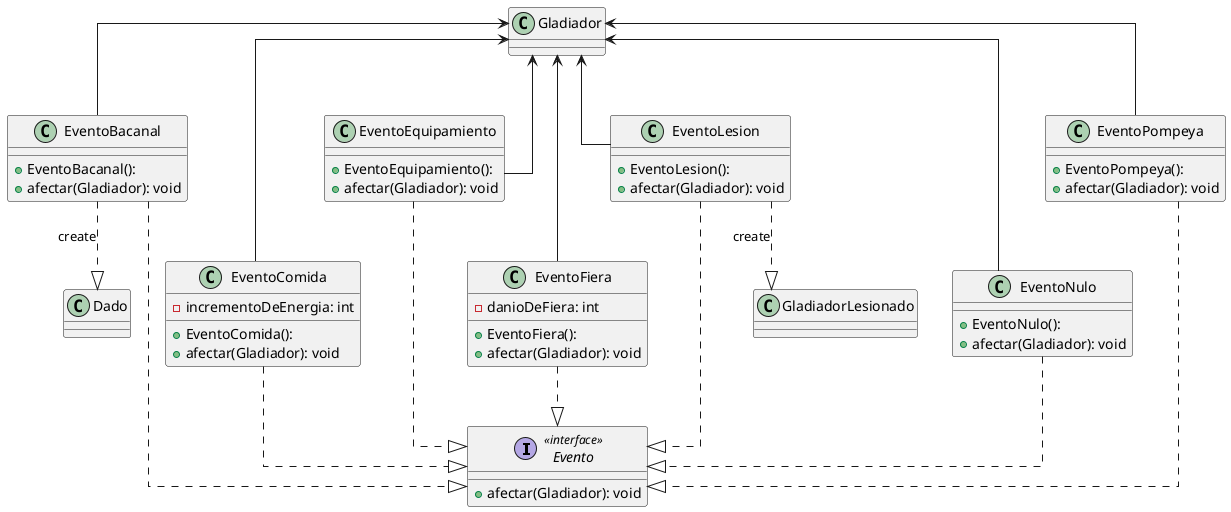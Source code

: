 @startuml

skinparam linetype ortho

interface Evento << interface >> {
  + afectar(Gladiador): void
}
class EventoBacanal {
  + EventoBacanal():
  + afectar(Gladiador): void
}
class EventoComida {
  + EventoComida():
  - incrementoDeEnergia: int
  + afectar(Gladiador): void
}
class EventoEquipamiento {
  + EventoEquipamiento():
  + afectar(Gladiador): void
}
class EventoFiera {
  + EventoFiera():
  - danioDeFiera: int
  + afectar(Gladiador): void
}
class EventoLesion {
  + EventoLesion():
  + afectar(Gladiador): void
}
class EventoNulo {
  + EventoNulo():
  + afectar(Gladiador): void
}
class EventoPompeya {
  + EventoPompeya():
  + afectar(Gladiador): void
}

class GladiadorLesionado {
}

class Dado {

}

class Gladiador{
}

EventoBacanal       .--^  Evento
EventoComida        .-^  Evento
EventoEquipamiento  .--^  Evento
EventoFiera         .-^  Evento
EventoLesion        .--^  Evento
EventoNulo          .-^  Evento
EventoPompeya       .--^  Evento
EventoBacanal       .-^   Dado: "«create»"



EventoLesion        .-^  GladiadorLesionado: "«create»"

Gladiador <-- EventoBacanal
Gladiador <-- EventoComida
Gladiador <-- EventoEquipamiento
Gladiador <-- EventoFiera
Gladiador <-- EventoLesion
Gladiador <-- EventoNulo
Gladiador <-- EventoPompeya



@enduml
